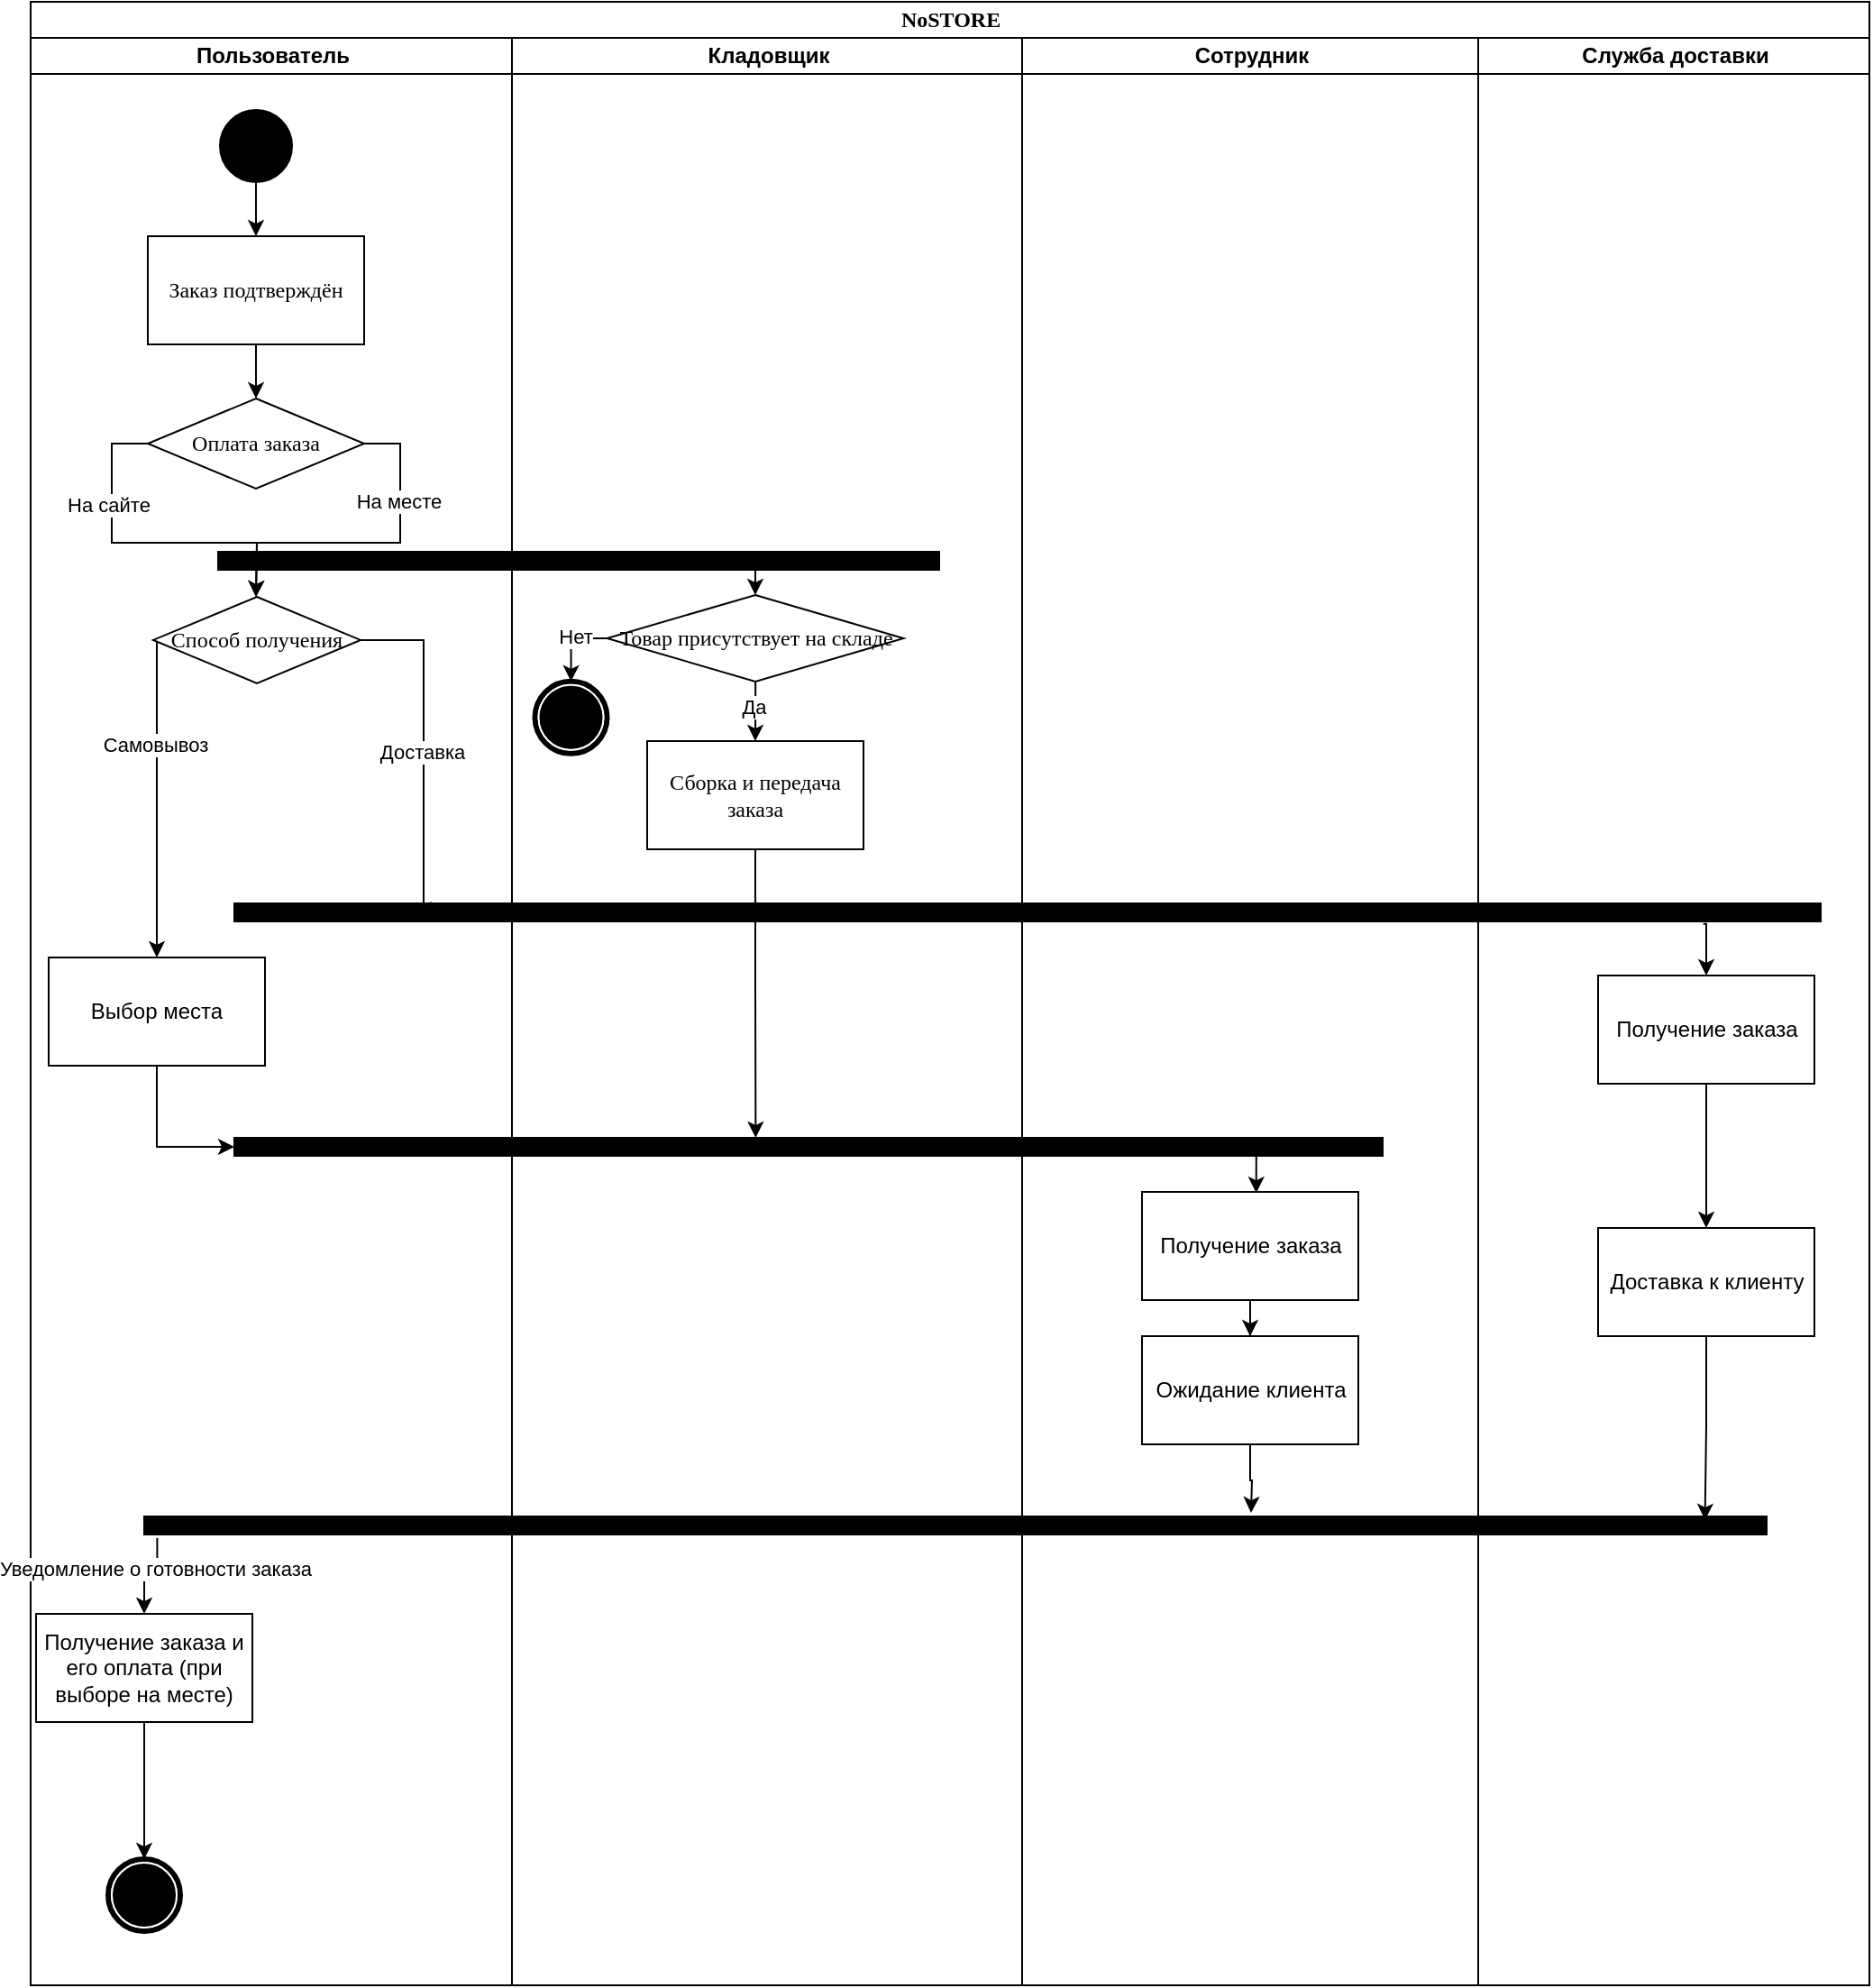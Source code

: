<mxfile version="26.1.1">
  <diagram name="Page-1" id="0783ab3e-0a74-02c8-0abd-f7b4e66b4bec">
    <mxGraphModel dx="2206" dy="1217" grid="1" gridSize="10" guides="1" tooltips="1" connect="1" arrows="1" fold="1" page="1" pageScale="1" pageWidth="850" pageHeight="1100" background="none" math="0" shadow="0">
      <root>
        <mxCell id="0" />
        <mxCell id="1" parent="0" />
        <mxCell id="1c1d494c118603dd-1" value="NoSTORE" style="swimlane;html=1;childLayout=stackLayout;startSize=20;rounded=0;shadow=0;comic=0;labelBackgroundColor=none;strokeWidth=1;fontFamily=Verdana;fontSize=12;align=center;" parent="1" vertex="1">
          <mxGeometry x="30" y="140" width="1020" height="1100" as="geometry">
            <mxRectangle x="40" y="20" width="100" height="30" as="alternateBounds" />
          </mxGeometry>
        </mxCell>
        <mxCell id="1c1d494c118603dd-2" value="Пользователь" style="swimlane;html=1;startSize=20;" parent="1c1d494c118603dd-1" vertex="1">
          <mxGeometry y="20" width="267" height="1080" as="geometry" />
        </mxCell>
        <mxCell id="ztcCCRoqf1CDtSQFtR-U-11" style="edgeStyle=orthogonalEdgeStyle;rounded=0;orthogonalLoop=1;jettySize=auto;html=1;entryX=0.5;entryY=0;entryDx=0;entryDy=0;" parent="1c1d494c118603dd-2" source="60571a20871a0731-4" target="ztcCCRoqf1CDtSQFtR-U-1" edge="1">
          <mxGeometry relative="1" as="geometry" />
        </mxCell>
        <mxCell id="60571a20871a0731-4" value="" style="ellipse;whiteSpace=wrap;html=1;rounded=0;shadow=0;comic=0;labelBackgroundColor=none;strokeWidth=1;fillColor=#000000;fontFamily=Verdana;fontSize=12;align=center;" parent="1c1d494c118603dd-2" vertex="1">
          <mxGeometry x="105" y="40" width="40" height="40" as="geometry" />
        </mxCell>
        <mxCell id="ztcCCRoqf1CDtSQFtR-U-18" value="" style="edgeStyle=orthogonalEdgeStyle;rounded=0;orthogonalLoop=1;jettySize=auto;html=1;" parent="1c1d494c118603dd-2" source="ztcCCRoqf1CDtSQFtR-U-1" target="ztcCCRoqf1CDtSQFtR-U-17" edge="1">
          <mxGeometry relative="1" as="geometry" />
        </mxCell>
        <mxCell id="ztcCCRoqf1CDtSQFtR-U-1" value="Заказ подтверждён" style="whiteSpace=wrap;html=1;fontFamily=Verdana;fillColor=#FFFFFF;rounded=0;shadow=0;comic=0;labelBackgroundColor=none;strokeWidth=1;" parent="1c1d494c118603dd-2" vertex="1">
          <mxGeometry x="65" y="110" width="120" height="60" as="geometry" />
        </mxCell>
        <mxCell id="ztcCCRoqf1CDtSQFtR-U-24" value="" style="edgeStyle=orthogonalEdgeStyle;rounded=0;orthogonalLoop=1;jettySize=auto;html=1;exitX=1;exitY=0.5;exitDx=0;exitDy=0;" parent="1c1d494c118603dd-2" source="ztcCCRoqf1CDtSQFtR-U-17" edge="1">
          <mxGeometry relative="1" as="geometry">
            <mxPoint x="125" y="310" as="targetPoint" />
          </mxGeometry>
        </mxCell>
        <mxCell id="ztcCCRoqf1CDtSQFtR-U-25" value="На месте" style="edgeLabel;html=1;align=center;verticalAlign=middle;resizable=0;points=[];" parent="ztcCCRoqf1CDtSQFtR-U-24" vertex="1" connectable="0">
          <mxGeometry x="-0.438" y="-1" relative="1" as="geometry">
            <mxPoint as="offset" />
          </mxGeometry>
        </mxCell>
        <mxCell id="ztcCCRoqf1CDtSQFtR-U-29" style="edgeStyle=orthogonalEdgeStyle;rounded=0;orthogonalLoop=1;jettySize=auto;html=1;entryX=0.5;entryY=0;entryDx=0;entryDy=0;exitX=0;exitY=0.5;exitDx=0;exitDy=0;" parent="1c1d494c118603dd-2" source="ztcCCRoqf1CDtSQFtR-U-17" edge="1">
          <mxGeometry relative="1" as="geometry">
            <mxPoint x="125" y="310" as="targetPoint" />
          </mxGeometry>
        </mxCell>
        <mxCell id="ztcCCRoqf1CDtSQFtR-U-30" value="На сайте" style="edgeLabel;html=1;align=center;verticalAlign=middle;resizable=0;points=[];" parent="ztcCCRoqf1CDtSQFtR-U-29" vertex="1" connectable="0">
          <mxGeometry x="-0.46" y="-2" relative="1" as="geometry">
            <mxPoint y="4" as="offset" />
          </mxGeometry>
        </mxCell>
        <mxCell id="ztcCCRoqf1CDtSQFtR-U-17" value="Оплата заказа" style="rhombus;whiteSpace=wrap;html=1;fontFamily=Verdana;fillColor=#FFFFFF;rounded=0;shadow=0;comic=0;labelBackgroundColor=none;strokeWidth=1;" parent="1c1d494c118603dd-2" vertex="1">
          <mxGeometry x="65" y="200" width="120" height="50" as="geometry" />
        </mxCell>
        <mxCell id="ztcCCRoqf1CDtSQFtR-U-31" value="Способ получения" style="rhombus;whiteSpace=wrap;html=1;fontFamily=Verdana;fillColor=#FFFFFF;rounded=0;shadow=0;comic=0;labelBackgroundColor=none;strokeWidth=1;" parent="1c1d494c118603dd-2" vertex="1">
          <mxGeometry x="68" y="310" width="115" height="47.92" as="geometry" />
        </mxCell>
        <mxCell id="ztcCCRoqf1CDtSQFtR-U-47" value="Выбор места" style="rounded=0;whiteSpace=wrap;html=1;" parent="1c1d494c118603dd-2" vertex="1">
          <mxGeometry x="10" y="510" width="120" height="60" as="geometry" />
        </mxCell>
        <mxCell id="ztcCCRoqf1CDtSQFtR-U-46" style="edgeStyle=orthogonalEdgeStyle;rounded=0;orthogonalLoop=1;jettySize=auto;html=1;entryX=0.5;entryY=0;entryDx=0;entryDy=0;" parent="1c1d494c118603dd-2" source="ztcCCRoqf1CDtSQFtR-U-31" target="ztcCCRoqf1CDtSQFtR-U-47" edge="1">
          <mxGeometry relative="1" as="geometry">
            <mxPoint x="40" y="480" as="targetPoint" />
            <Array as="points">
              <mxPoint x="70" y="420" />
              <mxPoint x="70" y="420" />
            </Array>
          </mxGeometry>
        </mxCell>
        <mxCell id="ztcCCRoqf1CDtSQFtR-U-49" value="Самовывоз" style="edgeLabel;html=1;align=center;verticalAlign=middle;resizable=0;points=[];" parent="ztcCCRoqf1CDtSQFtR-U-46" vertex="1" connectable="0">
          <mxGeometry x="-0.128" y="-1" relative="1" as="geometry">
            <mxPoint y="-20" as="offset" />
          </mxGeometry>
        </mxCell>
        <mxCell id="Ks8t5pWmvyarbVIjLsd_-17" style="edgeStyle=orthogonalEdgeStyle;rounded=0;orthogonalLoop=1;jettySize=auto;html=1;entryX=0.5;entryY=0;entryDx=0;entryDy=0;" edge="1" parent="1c1d494c118603dd-2" source="Ks8t5pWmvyarbVIjLsd_-14" target="60571a20871a0731-5">
          <mxGeometry relative="1" as="geometry" />
        </mxCell>
        <mxCell id="Ks8t5pWmvyarbVIjLsd_-14" value="Получение заказа и его оплата (при выборе на месте)" style="rounded=0;whiteSpace=wrap;html=1;" vertex="1" parent="1c1d494c118603dd-2">
          <mxGeometry x="3" y="874" width="120" height="60" as="geometry" />
        </mxCell>
        <mxCell id="60571a20871a0731-5" value="" style="shape=mxgraph.bpmn.shape;html=1;verticalLabelPosition=bottom;labelBackgroundColor=#ffffff;verticalAlign=top;perimeter=ellipsePerimeter;outline=end;symbol=terminate;rounded=0;shadow=0;comic=0;strokeWidth=1;fontFamily=Verdana;fontSize=12;align=center;" parent="1c1d494c118603dd-2" vertex="1">
          <mxGeometry x="43" y="1010" width="40" height="40" as="geometry" />
        </mxCell>
        <mxCell id="Ks8t5pWmvyarbVIjLsd_-15" style="edgeStyle=orthogonalEdgeStyle;rounded=0;orthogonalLoop=1;jettySize=auto;html=1;exitX=0.008;exitY=1.195;exitDx=0;exitDy=0;entryX=0.5;entryY=0;entryDx=0;entryDy=0;exitPerimeter=0;" edge="1" parent="1c1d494c118603dd-1" source="Ks8t5pWmvyarbVIjLsd_-11" target="Ks8t5pWmvyarbVIjLsd_-14">
          <mxGeometry relative="1" as="geometry">
            <mxPoint x="76.5" y="863.14" as="sourcePoint" />
          </mxGeometry>
        </mxCell>
        <mxCell id="Ks8t5pWmvyarbVIjLsd_-16" value="Уведомление о готовности заказа" style="edgeLabel;html=1;align=center;verticalAlign=middle;resizable=0;points=[];" vertex="1" connectable="0" parent="Ks8t5pWmvyarbVIjLsd_-15">
          <mxGeometry x="-0.338" y="-1" relative="1" as="geometry">
            <mxPoint as="offset" />
          </mxGeometry>
        </mxCell>
        <mxCell id="1c1d494c118603dd-3" value="Кладовщик" style="swimlane;html=1;startSize=20;" parent="1c1d494c118603dd-1" vertex="1">
          <mxGeometry x="267" y="20" width="283" height="1080" as="geometry" />
        </mxCell>
        <mxCell id="ztcCCRoqf1CDtSQFtR-U-40" style="edgeStyle=orthogonalEdgeStyle;rounded=0;orthogonalLoop=1;jettySize=auto;html=1;exitX=0.75;exitY=1;exitDx=0;exitDy=0;entryX=0.5;entryY=0;entryDx=0;entryDy=0;" parent="1c1d494c118603dd-3" source="1c1d494c118603dd-12" target="ztcCCRoqf1CDtSQFtR-U-33" edge="1">
          <mxGeometry relative="1" as="geometry" />
        </mxCell>
        <mxCell id="1c1d494c118603dd-12" value="" style="whiteSpace=wrap;html=1;rounded=0;shadow=0;comic=0;labelBackgroundColor=none;strokeWidth=1;fillColor=#000000;fontFamily=Verdana;fontSize=12;align=center;rotation=0;" parent="1c1d494c118603dd-3" vertex="1">
          <mxGeometry x="-163" y="285" width="400" height="10" as="geometry" />
        </mxCell>
        <mxCell id="ztcCCRoqf1CDtSQFtR-U-35" style="edgeStyle=orthogonalEdgeStyle;rounded=0;orthogonalLoop=1;jettySize=auto;html=1;entryX=0.5;entryY=0;entryDx=0;entryDy=0;" parent="1c1d494c118603dd-3" source="ztcCCRoqf1CDtSQFtR-U-33" target="ztcCCRoqf1CDtSQFtR-U-34" edge="1">
          <mxGeometry relative="1" as="geometry">
            <mxPoint x="33" y="340" as="targetPoint" />
            <Array as="points">
              <mxPoint x="33" y="333" />
            </Array>
          </mxGeometry>
        </mxCell>
        <mxCell id="ztcCCRoqf1CDtSQFtR-U-36" value="Нет" style="edgeLabel;html=1;align=center;verticalAlign=middle;resizable=0;points=[];" parent="ztcCCRoqf1CDtSQFtR-U-35" vertex="1" connectable="0">
          <mxGeometry x="-0.187" y="-1" relative="1" as="geometry">
            <mxPoint as="offset" />
          </mxGeometry>
        </mxCell>
        <mxCell id="ztcCCRoqf1CDtSQFtR-U-38" value="" style="edgeStyle=orthogonalEdgeStyle;rounded=0;orthogonalLoop=1;jettySize=auto;html=1;" parent="1c1d494c118603dd-3" edge="1">
          <mxGeometry relative="1" as="geometry">
            <mxPoint x="135.1" y="356.891" as="sourcePoint" />
            <mxPoint x="135" y="390" as="targetPoint" />
          </mxGeometry>
        </mxCell>
        <mxCell id="ztcCCRoqf1CDtSQFtR-U-39" value="Да" style="edgeLabel;html=1;align=center;verticalAlign=middle;resizable=0;points=[];" parent="ztcCCRoqf1CDtSQFtR-U-38" vertex="1" connectable="0">
          <mxGeometry x="-0.21" y="2" relative="1" as="geometry">
            <mxPoint x="-3" y="1" as="offset" />
          </mxGeometry>
        </mxCell>
        <mxCell id="ztcCCRoqf1CDtSQFtR-U-33" value="Товар присутствует на складе" style="rhombus;whiteSpace=wrap;html=1;fontFamily=Verdana;fillColor=#FFFFFF;rounded=0;shadow=0;comic=0;labelBackgroundColor=none;strokeWidth=1;" parent="1c1d494c118603dd-3" vertex="1">
          <mxGeometry x="52.75" y="309" width="164.5" height="47.92" as="geometry" />
        </mxCell>
        <mxCell id="ztcCCRoqf1CDtSQFtR-U-34" value="" style="shape=mxgraph.bpmn.shape;html=1;verticalLabelPosition=bottom;labelBackgroundColor=#ffffff;verticalAlign=top;perimeter=ellipsePerimeter;outline=end;symbol=terminate;rounded=0;shadow=0;comic=0;strokeWidth=1;fontFamily=Verdana;fontSize=12;align=center;" parent="1c1d494c118603dd-3" vertex="1">
          <mxGeometry x="12.75" y="356.92" width="40" height="40" as="geometry" />
        </mxCell>
        <mxCell id="ztcCCRoqf1CDtSQFtR-U-37" value="Сборка и передача заказа" style="whiteSpace=wrap;html=1;fontFamily=Verdana;fillColor=#FFFFFF;rounded=0;shadow=0;comic=0;labelBackgroundColor=none;strokeWidth=1;" parent="1c1d494c118603dd-3" vertex="1">
          <mxGeometry x="75" y="390" width="120" height="60" as="geometry" />
        </mxCell>
        <mxCell id="1c1d494c118603dd-4" value="Сотрудник" style="swimlane;html=1;startSize=20;" parent="1c1d494c118603dd-1" vertex="1">
          <mxGeometry x="550" y="20" width="253" height="1080" as="geometry" />
        </mxCell>
        <mxCell id="Ks8t5pWmvyarbVIjLsd_-2" value="" style="whiteSpace=wrap;html=1;rounded=0;shadow=0;comic=0;labelBackgroundColor=none;strokeWidth=1;fillColor=#000000;fontFamily=Verdana;fontSize=12;align=center;rotation=0;" vertex="1" parent="1c1d494c118603dd-4">
          <mxGeometry x="-437" y="610" width="637" height="10" as="geometry" />
        </mxCell>
        <mxCell id="Ks8t5pWmvyarbVIjLsd_-7" style="edgeStyle=orthogonalEdgeStyle;rounded=0;orthogonalLoop=1;jettySize=auto;html=1;entryX=0.5;entryY=0;entryDx=0;entryDy=0;" edge="1" parent="1c1d494c118603dd-4" source="Ks8t5pWmvyarbVIjLsd_-4" target="Ks8t5pWmvyarbVIjLsd_-6">
          <mxGeometry relative="1" as="geometry" />
        </mxCell>
        <mxCell id="Ks8t5pWmvyarbVIjLsd_-4" value="Получение заказа" style="rounded=0;whiteSpace=wrap;html=1;" vertex="1" parent="1c1d494c118603dd-4">
          <mxGeometry x="66.5" y="640" width="120" height="60" as="geometry" />
        </mxCell>
        <mxCell id="Ks8t5pWmvyarbVIjLsd_-6" value="Ожидание клиента" style="rounded=0;whiteSpace=wrap;html=1;" vertex="1" parent="1c1d494c118603dd-4">
          <mxGeometry x="66.5" y="720" width="120" height="60" as="geometry" />
        </mxCell>
        <mxCell id="Ks8t5pWmvyarbVIjLsd_-10" style="edgeStyle=orthogonalEdgeStyle;rounded=0;orthogonalLoop=1;jettySize=auto;html=1;exitX=0.875;exitY=0.967;exitDx=0;exitDy=0;entryX=0.528;entryY=0.01;entryDx=0;entryDy=0;entryPerimeter=0;exitPerimeter=0;" edge="1" parent="1c1d494c118603dd-4" source="Ks8t5pWmvyarbVIjLsd_-2" target="Ks8t5pWmvyarbVIjLsd_-4">
          <mxGeometry relative="1" as="geometry" />
        </mxCell>
        <mxCell id="ztcCCRoqf1CDtSQFtR-U-10" value="Служба доставки" style="swimlane;html=1;startSize=20;" parent="1c1d494c118603dd-1" vertex="1">
          <mxGeometry x="803" y="20" width="217" height="1080" as="geometry" />
        </mxCell>
        <mxCell id="Ks8t5pWmvyarbVIjLsd_-19" style="edgeStyle=orthogonalEdgeStyle;rounded=0;orthogonalLoop=1;jettySize=auto;html=1;exitX=0.926;exitY=1.143;exitDx=0;exitDy=0;entryX=0.5;entryY=0;entryDx=0;entryDy=0;exitPerimeter=0;" edge="1" parent="ztcCCRoqf1CDtSQFtR-U-10" source="ztcCCRoqf1CDtSQFtR-U-41" target="Ks8t5pWmvyarbVIjLsd_-18">
          <mxGeometry relative="1" as="geometry" />
        </mxCell>
        <mxCell id="ztcCCRoqf1CDtSQFtR-U-41" value="" style="whiteSpace=wrap;html=1;rounded=0;shadow=0;comic=0;labelBackgroundColor=none;strokeWidth=1;fillColor=#000000;fontFamily=Verdana;fontSize=12;align=center;rotation=0;" parent="ztcCCRoqf1CDtSQFtR-U-10" vertex="1">
          <mxGeometry x="-690" y="480" width="880" height="10" as="geometry" />
        </mxCell>
        <mxCell id="Ks8t5pWmvyarbVIjLsd_-21" value="" style="edgeStyle=orthogonalEdgeStyle;rounded=0;orthogonalLoop=1;jettySize=auto;html=1;" edge="1" parent="ztcCCRoqf1CDtSQFtR-U-10" source="Ks8t5pWmvyarbVIjLsd_-18" target="Ks8t5pWmvyarbVIjLsd_-20">
          <mxGeometry relative="1" as="geometry" />
        </mxCell>
        <mxCell id="Ks8t5pWmvyarbVIjLsd_-18" value="Получение заказа" style="rounded=0;whiteSpace=wrap;html=1;" vertex="1" parent="ztcCCRoqf1CDtSQFtR-U-10">
          <mxGeometry x="66.5" y="520" width="120" height="60" as="geometry" />
        </mxCell>
        <mxCell id="Ks8t5pWmvyarbVIjLsd_-20" value="Доставка к клиенту" style="rounded=0;whiteSpace=wrap;html=1;" vertex="1" parent="ztcCCRoqf1CDtSQFtR-U-10">
          <mxGeometry x="66.5" y="660" width="120" height="60" as="geometry" />
        </mxCell>
        <mxCell id="Ks8t5pWmvyarbVIjLsd_-11" value="" style="whiteSpace=wrap;html=1;rounded=0;shadow=0;comic=0;labelBackgroundColor=none;strokeWidth=1;fillColor=#000000;fontFamily=Verdana;fontSize=12;align=center;rotation=0;" vertex="1" parent="ztcCCRoqf1CDtSQFtR-U-10">
          <mxGeometry x="-740" y="820" width="900" height="10" as="geometry" />
        </mxCell>
        <mxCell id="Ks8t5pWmvyarbVIjLsd_-24" style="edgeStyle=orthogonalEdgeStyle;rounded=0;orthogonalLoop=1;jettySize=auto;html=1;entryX=0.962;entryY=0.194;entryDx=0;entryDy=0;entryPerimeter=0;" edge="1" parent="ztcCCRoqf1CDtSQFtR-U-10" source="Ks8t5pWmvyarbVIjLsd_-20" target="Ks8t5pWmvyarbVIjLsd_-11">
          <mxGeometry relative="1" as="geometry" />
        </mxCell>
        <mxCell id="ztcCCRoqf1CDtSQFtR-U-44" style="edgeStyle=orthogonalEdgeStyle;rounded=0;orthogonalLoop=1;jettySize=auto;html=1;entryX=0.134;entryY=0.363;entryDx=0;entryDy=0;entryPerimeter=0;" parent="1c1d494c118603dd-1" source="ztcCCRoqf1CDtSQFtR-U-31" target="ztcCCRoqf1CDtSQFtR-U-41" edge="1">
          <mxGeometry relative="1" as="geometry">
            <Array as="points">
              <mxPoint x="218" y="354" />
            </Array>
          </mxGeometry>
        </mxCell>
        <mxCell id="ztcCCRoqf1CDtSQFtR-U-45" value="Доставка" style="edgeLabel;html=1;align=center;verticalAlign=middle;resizable=0;points=[];" parent="ztcCCRoqf1CDtSQFtR-U-44" vertex="1" connectable="0">
          <mxGeometry x="-0.019" y="-1" relative="1" as="geometry">
            <mxPoint as="offset" />
          </mxGeometry>
        </mxCell>
        <mxCell id="Ks8t5pWmvyarbVIjLsd_-3" style="edgeStyle=orthogonalEdgeStyle;rounded=0;orthogonalLoop=1;jettySize=auto;html=1;entryX=0;entryY=0.5;entryDx=0;entryDy=0;" edge="1" parent="1c1d494c118603dd-1" source="ztcCCRoqf1CDtSQFtR-U-47" target="Ks8t5pWmvyarbVIjLsd_-2">
          <mxGeometry relative="1" as="geometry" />
        </mxCell>
        <mxCell id="Ks8t5pWmvyarbVIjLsd_-13" style="edgeStyle=orthogonalEdgeStyle;rounded=0;orthogonalLoop=1;jettySize=auto;html=1;" edge="1" parent="1c1d494c118603dd-1" source="Ks8t5pWmvyarbVIjLsd_-6">
          <mxGeometry relative="1" as="geometry">
            <mxPoint x="677" y="838" as="targetPoint" />
          </mxGeometry>
        </mxCell>
        <mxCell id="Ks8t5pWmvyarbVIjLsd_-25" style="edgeStyle=orthogonalEdgeStyle;rounded=0;orthogonalLoop=1;jettySize=auto;html=1;entryX=0.454;entryY=0;entryDx=0;entryDy=0;entryPerimeter=0;" edge="1" parent="1c1d494c118603dd-1" source="ztcCCRoqf1CDtSQFtR-U-37" target="Ks8t5pWmvyarbVIjLsd_-2">
          <mxGeometry relative="1" as="geometry" />
        </mxCell>
      </root>
    </mxGraphModel>
  </diagram>
</mxfile>
